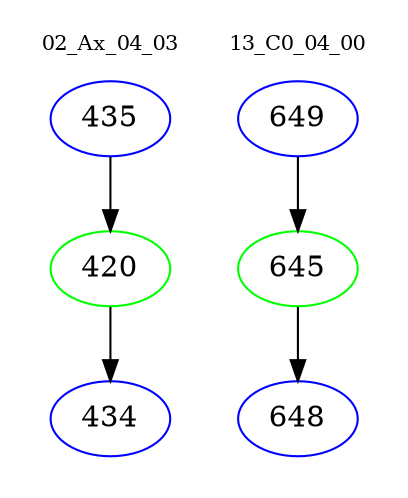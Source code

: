 digraph{
subgraph cluster_0 {
color = white
label = "02_Ax_04_03";
fontsize=10;
T0_435 [label="435", color="blue"]
T0_435 -> T0_420 [color="black"]
T0_420 [label="420", color="green"]
T0_420 -> T0_434 [color="black"]
T0_434 [label="434", color="blue"]
}
subgraph cluster_1 {
color = white
label = "13_C0_04_00";
fontsize=10;
T1_649 [label="649", color="blue"]
T1_649 -> T1_645 [color="black"]
T1_645 [label="645", color="green"]
T1_645 -> T1_648 [color="black"]
T1_648 [label="648", color="blue"]
}
}
